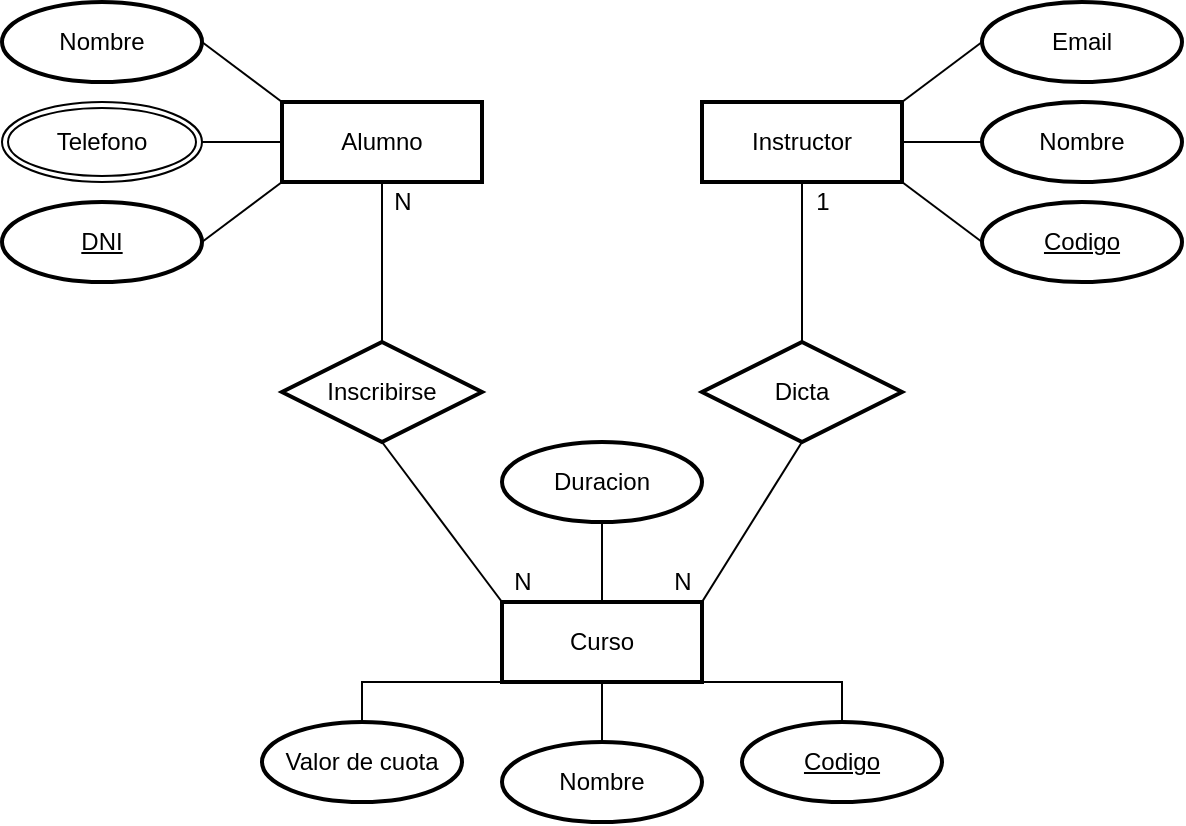 <mxfile version="14.1.5" type="device"><diagram id="R2lEEEUBdFMjLlhIrx00" name="Page-1"><mxGraphModel dx="852" dy="494" grid="1" gridSize="10" guides="1" tooltips="1" connect="1" arrows="1" fold="1" page="1" pageScale="1" pageWidth="850" pageHeight="1100" math="0" shadow="0" extFonts="Permanent Marker^https://fonts.googleapis.com/css?family=Permanent+Marker"><root><mxCell id="0"/><mxCell id="1" parent="0"/><mxCell id="GSVToA0DhDI72yn1dQri-1" value="Curso" style="whiteSpace=wrap;html=1;align=center;strokeWidth=2;" parent="1" vertex="1"><mxGeometry x="290" y="340" width="100" height="40" as="geometry"/></mxCell><mxCell id="GSVToA0DhDI72yn1dQri-27" style="edgeStyle=orthogonalEdgeStyle;rounded=0;orthogonalLoop=1;jettySize=auto;html=1;exitX=0.5;exitY=1;exitDx=0;exitDy=0;entryX=0.5;entryY=0;entryDx=0;entryDy=0;endArrow=none;endFill=0;strokeWidth=1;" parent="1" source="GSVToA0DhDI72yn1dQri-2" target="GSVToA0DhDI72yn1dQri-14" edge="1"><mxGeometry relative="1" as="geometry"/></mxCell><mxCell id="GSVToA0DhDI72yn1dQri-2" value="Instructor" style="whiteSpace=wrap;html=1;align=center;strokeWidth=2;" parent="1" vertex="1"><mxGeometry x="390" y="90" width="100" height="40" as="geometry"/></mxCell><mxCell id="GSVToA0DhDI72yn1dQri-26" style="edgeStyle=orthogonalEdgeStyle;rounded=0;orthogonalLoop=1;jettySize=auto;html=1;exitX=0.5;exitY=1;exitDx=0;exitDy=0;entryX=0.5;entryY=0;entryDx=0;entryDy=0;endArrow=none;endFill=0;strokeWidth=1;" parent="1" source="GSVToA0DhDI72yn1dQri-3" target="GSVToA0DhDI72yn1dQri-13" edge="1"><mxGeometry relative="1" as="geometry"/></mxCell><mxCell id="GSVToA0DhDI72yn1dQri-3" value="Alumno" style="whiteSpace=wrap;html=1;align=center;strokeWidth=2;" parent="1" vertex="1"><mxGeometry x="180" y="90" width="100" height="40" as="geometry"/></mxCell><mxCell id="GSVToA0DhDI72yn1dQri-21" style="edgeStyle=orthogonalEdgeStyle;rounded=0;orthogonalLoop=1;jettySize=auto;html=1;exitX=0.5;exitY=0;exitDx=0;exitDy=0;entryX=1;entryY=1;entryDx=0;entryDy=0;endArrow=none;endFill=0;strokeWidth=1;jumpSize=6;" parent="1" source="GSVToA0DhDI72yn1dQri-4" target="GSVToA0DhDI72yn1dQri-1" edge="1"><mxGeometry relative="1" as="geometry"/></mxCell><mxCell id="GSVToA0DhDI72yn1dQri-4" value="Codigo" style="ellipse;whiteSpace=wrap;html=1;align=center;fontStyle=4;strokeWidth=2;" parent="1" vertex="1"><mxGeometry x="410" y="400" width="100" height="40" as="geometry"/></mxCell><mxCell id="GSVToA0DhDI72yn1dQri-20" style="edgeStyle=orthogonalEdgeStyle;rounded=0;orthogonalLoop=1;jettySize=auto;html=1;exitX=0.5;exitY=0;exitDx=0;exitDy=0;entryX=0.5;entryY=1;entryDx=0;entryDy=0;endArrow=none;endFill=0;strokeWidth=1;jumpSize=6;" parent="1" source="GSVToA0DhDI72yn1dQri-5" target="GSVToA0DhDI72yn1dQri-1" edge="1"><mxGeometry relative="1" as="geometry"/></mxCell><mxCell id="GSVToA0DhDI72yn1dQri-5" value="Nombre" style="ellipse;whiteSpace=wrap;html=1;align=center;strokeWidth=2;" parent="1" vertex="1"><mxGeometry x="290" y="410" width="100" height="40" as="geometry"/></mxCell><mxCell id="GSVToA0DhDI72yn1dQri-22" style="edgeStyle=orthogonalEdgeStyle;rounded=0;orthogonalLoop=1;jettySize=auto;html=1;exitX=0.5;exitY=0;exitDx=0;exitDy=0;entryX=0;entryY=1;entryDx=0;entryDy=0;endArrow=none;endFill=0;strokeWidth=1;jumpSize=6;" parent="1" source="GSVToA0DhDI72yn1dQri-6" target="GSVToA0DhDI72yn1dQri-1" edge="1"><mxGeometry relative="1" as="geometry"/></mxCell><mxCell id="GSVToA0DhDI72yn1dQri-6" value="Valor de cuota" style="ellipse;whiteSpace=wrap;html=1;align=center;strokeWidth=2;" parent="1" vertex="1"><mxGeometry x="170" y="400" width="100" height="40" as="geometry"/></mxCell><mxCell id="CiOVZSifY1T8IVR2r3Bs-8" style="edgeStyle=none;rounded=0;orthogonalLoop=1;jettySize=auto;html=1;exitX=0;exitY=0.5;exitDx=0;exitDy=0;entryX=1;entryY=0.5;entryDx=0;entryDy=0;endArrow=none;endFill=0;" parent="1" source="GSVToA0DhDI72yn1dQri-7" target="GSVToA0DhDI72yn1dQri-2" edge="1"><mxGeometry relative="1" as="geometry"/></mxCell><mxCell id="GSVToA0DhDI72yn1dQri-7" value="Nombre" style="ellipse;whiteSpace=wrap;html=1;align=center;strokeWidth=2;" parent="1" vertex="1"><mxGeometry x="530" y="90" width="100" height="40" as="geometry"/></mxCell><mxCell id="CiOVZSifY1T8IVR2r3Bs-9" style="edgeStyle=none;rounded=0;orthogonalLoop=1;jettySize=auto;html=1;exitX=0;exitY=0.5;exitDx=0;exitDy=0;entryX=1;entryY=0;entryDx=0;entryDy=0;endArrow=none;endFill=0;" parent="1" source="GSVToA0DhDI72yn1dQri-8" target="GSVToA0DhDI72yn1dQri-2" edge="1"><mxGeometry relative="1" as="geometry"/></mxCell><mxCell id="GSVToA0DhDI72yn1dQri-8" value="Email" style="ellipse;whiteSpace=wrap;html=1;align=center;strokeWidth=2;" parent="1" vertex="1"><mxGeometry x="530" y="40" width="100" height="40" as="geometry"/></mxCell><mxCell id="CiOVZSifY1T8IVR2r3Bs-3" style="edgeStyle=none;rounded=0;orthogonalLoop=1;jettySize=auto;html=1;exitX=1;exitY=0.5;exitDx=0;exitDy=0;entryX=0;entryY=0;entryDx=0;entryDy=0;endArrow=none;endFill=0;" parent="1" source="GSVToA0DhDI72yn1dQri-9" target="GSVToA0DhDI72yn1dQri-3" edge="1"><mxGeometry relative="1" as="geometry"/></mxCell><mxCell id="GSVToA0DhDI72yn1dQri-9" value="Nombre" style="ellipse;whiteSpace=wrap;html=1;align=center;strokeWidth=2;" parent="1" vertex="1"><mxGeometry x="40" y="40" width="100" height="40" as="geometry"/></mxCell><mxCell id="GSVToA0DhDI72yn1dQri-13" value="Inscribirse" style="shape=rhombus;perimeter=rhombusPerimeter;whiteSpace=wrap;html=1;align=center;strokeWidth=2;" parent="1" vertex="1"><mxGeometry x="180" y="210" width="100" height="50" as="geometry"/></mxCell><mxCell id="GSVToA0DhDI72yn1dQri-14" value="Dicta" style="shape=rhombus;perimeter=rhombusPerimeter;whiteSpace=wrap;html=1;align=center;strokeWidth=2;" parent="1" vertex="1"><mxGeometry x="390" y="210" width="100" height="50" as="geometry"/></mxCell><mxCell id="GSVToA0DhDI72yn1dQri-29" value="" style="endArrow=none;html=1;rounded=0;strokeWidth=1;exitX=0.5;exitY=1;exitDx=0;exitDy=0;entryX=0;entryY=0;entryDx=0;entryDy=0;" parent="1" source="GSVToA0DhDI72yn1dQri-13" target="GSVToA0DhDI72yn1dQri-1" edge="1"><mxGeometry relative="1" as="geometry"><mxPoint x="240" y="270" as="sourcePoint"/><mxPoint x="400" y="270" as="targetPoint"/></mxGeometry></mxCell><mxCell id="GSVToA0DhDI72yn1dQri-30" value="" style="endArrow=none;html=1;rounded=0;strokeWidth=1;entryX=0.5;entryY=1;entryDx=0;entryDy=0;exitX=1;exitY=0;exitDx=0;exitDy=0;" parent="1" source="GSVToA0DhDI72yn1dQri-1" target="GSVToA0DhDI72yn1dQri-14" edge="1"><mxGeometry relative="1" as="geometry"><mxPoint x="310" y="270" as="sourcePoint"/><mxPoint x="470" y="270" as="targetPoint"/></mxGeometry></mxCell><mxCell id="GSVToA0DhDI72yn1dQri-33" value="N" style="text;html=1;align=center;verticalAlign=middle;resizable=0;points=[];autosize=1;" parent="1" vertex="1"><mxGeometry x="230" y="130" width="20" height="20" as="geometry"/></mxCell><mxCell id="GSVToA0DhDI72yn1dQri-34" value="N" style="text;html=1;align=center;verticalAlign=middle;resizable=0;points=[];autosize=1;" parent="1" vertex="1"><mxGeometry x="290" y="320" width="20" height="20" as="geometry"/></mxCell><mxCell id="GSVToA0DhDI72yn1dQri-35" value="1" style="text;html=1;align=center;verticalAlign=middle;resizable=0;points=[];autosize=1;" parent="1" vertex="1"><mxGeometry x="440" y="130" width="20" height="20" as="geometry"/></mxCell><mxCell id="GSVToA0DhDI72yn1dQri-37" value="N" style="text;html=1;align=center;verticalAlign=middle;resizable=0;points=[];autosize=1;" parent="1" vertex="1"><mxGeometry x="370" y="320" width="20" height="20" as="geometry"/></mxCell><mxCell id="CiOVZSifY1T8IVR2r3Bs-1" style="rounded=0;orthogonalLoop=1;jettySize=auto;html=1;exitX=1;exitY=0.5;exitDx=0;exitDy=0;entryX=0;entryY=1;entryDx=0;entryDy=0;endArrow=none;endFill=0;" parent="1" source="GSVToA0DhDI72yn1dQri-38" target="GSVToA0DhDI72yn1dQri-3" edge="1"><mxGeometry relative="1" as="geometry"/></mxCell><mxCell id="GSVToA0DhDI72yn1dQri-38" value="DNI" style="ellipse;whiteSpace=wrap;html=1;align=center;fontStyle=4;strokeWidth=2;" parent="1" vertex="1"><mxGeometry x="40" y="140" width="100" height="40" as="geometry"/></mxCell><mxCell id="CiOVZSifY1T8IVR2r3Bs-7" style="edgeStyle=none;rounded=0;orthogonalLoop=1;jettySize=auto;html=1;exitX=0;exitY=0.5;exitDx=0;exitDy=0;entryX=1;entryY=1;entryDx=0;entryDy=0;endArrow=none;endFill=0;" parent="1" source="GSVToA0DhDI72yn1dQri-39" target="GSVToA0DhDI72yn1dQri-2" edge="1"><mxGeometry relative="1" as="geometry"/></mxCell><mxCell id="GSVToA0DhDI72yn1dQri-39" value="Codigo" style="ellipse;whiteSpace=wrap;html=1;align=center;fontStyle=4;strokeWidth=2;" parent="1" vertex="1"><mxGeometry x="530" y="140" width="100" height="40" as="geometry"/></mxCell><mxCell id="CiOVZSifY1T8IVR2r3Bs-6" style="edgeStyle=none;rounded=0;orthogonalLoop=1;jettySize=auto;html=1;exitX=1;exitY=0.5;exitDx=0;exitDy=0;entryX=0;entryY=0.5;entryDx=0;entryDy=0;endArrow=none;endFill=0;" parent="1" source="CiOVZSifY1T8IVR2r3Bs-4" target="GSVToA0DhDI72yn1dQri-3" edge="1"><mxGeometry relative="1" as="geometry"/></mxCell><mxCell id="CiOVZSifY1T8IVR2r3Bs-4" value="Telefono" style="ellipse;shape=doubleEllipse;margin=3;whiteSpace=wrap;html=1;align=center;strokeWidth=1;" parent="1" vertex="1"><mxGeometry x="40" y="90" width="100" height="40" as="geometry"/></mxCell><mxCell id="09k5-9rhH8RO2jkG8lOU-4" style="edgeStyle=orthogonalEdgeStyle;rounded=0;orthogonalLoop=1;jettySize=auto;html=1;exitX=0.5;exitY=1;exitDx=0;exitDy=0;entryX=0.5;entryY=0;entryDx=0;entryDy=0;endArrow=none;endFill=0;" parent="1" source="09k5-9rhH8RO2jkG8lOU-3" target="GSVToA0DhDI72yn1dQri-1" edge="1"><mxGeometry relative="1" as="geometry"/></mxCell><mxCell id="09k5-9rhH8RO2jkG8lOU-3" value="Duracion" style="ellipse;whiteSpace=wrap;html=1;align=center;strokeWidth=2;" parent="1" vertex="1"><mxGeometry x="290" y="260" width="100" height="40" as="geometry"/></mxCell></root></mxGraphModel></diagram></mxfile>